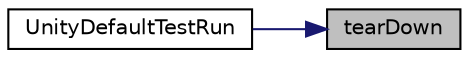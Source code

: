 digraph "tearDown"
{
 // LATEX_PDF_SIZE
  edge [fontname="Helvetica",fontsize="10",labelfontname="Helvetica",labelfontsize="10"];
  node [fontname="Helvetica",fontsize="10",shape=record];
  rankdir="RL";
  Node1 [label="tearDown",height=0.2,width=0.4,color="black", fillcolor="grey75", style="filled", fontcolor="black",tooltip=" "];
  Node1 -> Node2 [dir="back",color="midnightblue",fontsize="10",style="solid",fontname="Helvetica"];
  Node2 [label="UnityDefaultTestRun",height=0.2,width=0.4,color="black", fillcolor="white", style="filled",URL="$d1/d88/a00128.html#ae3c8272eef0f0b6228ca47b9dd1aa2af",tooltip=" "];
}
